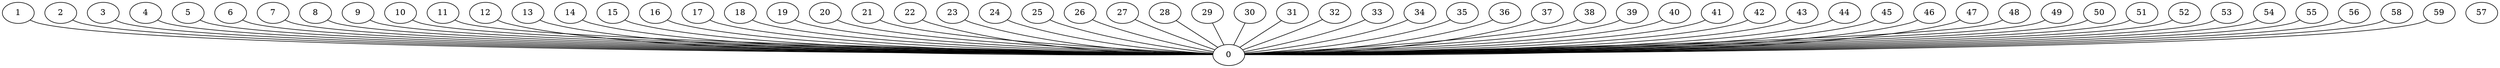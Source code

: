 graph G {
0;
1;
2;
3;
4;
5;
6;
7;
8;
9;
10;
11;
12;
13;
14;
15;
16;
17;
18;
19;
20;
21;
22;
23;
24;
25;
26;
27;
28;
29;
30;
31;
32;
33;
34;
35;
36;
37;
38;
39;
40;
41;
42;
43;
44;
45;
46;
47;
48;
49;
50;
51;
52;
53;
54;
55;
56;
57;
58;
59;
2--0 ;
1--0 ;
3--0 ;
6--0 ;
5--0 ;
4--0 ;
7--0 ;
8--0 ;
10--0 ;
9--0 ;
11--0 ;
13--0 ;
12--0 ;
14--0 ;
16--0 ;
15--0 ;
17--0 ;
18--0 ;
21--0 ;
20--0 ;
19--0 ;
23--0 ;
22--0 ;
24--0 ;
25--0 ;
26--0 ;
27--0 ;
29--0 ;
28--0 ;
32--0 ;
31--0 ;
30--0 ;
35--0 ;
34--0 ;
33--0 ;
37--0 ;
36--0 ;
41--0 ;
40--0 ;
39--0 ;
38--0 ;
43--0 ;
42--0 ;
44--0 ;
47--0 ;
46--0 ;
45--0 ;
48--0 ;
49--0 ;
50--0 ;
54--0 ;
53--0 ;
52--0 ;
51--0 ;
55--0 ;
56--0 ;
59--0 ;
58--0 ;
}
